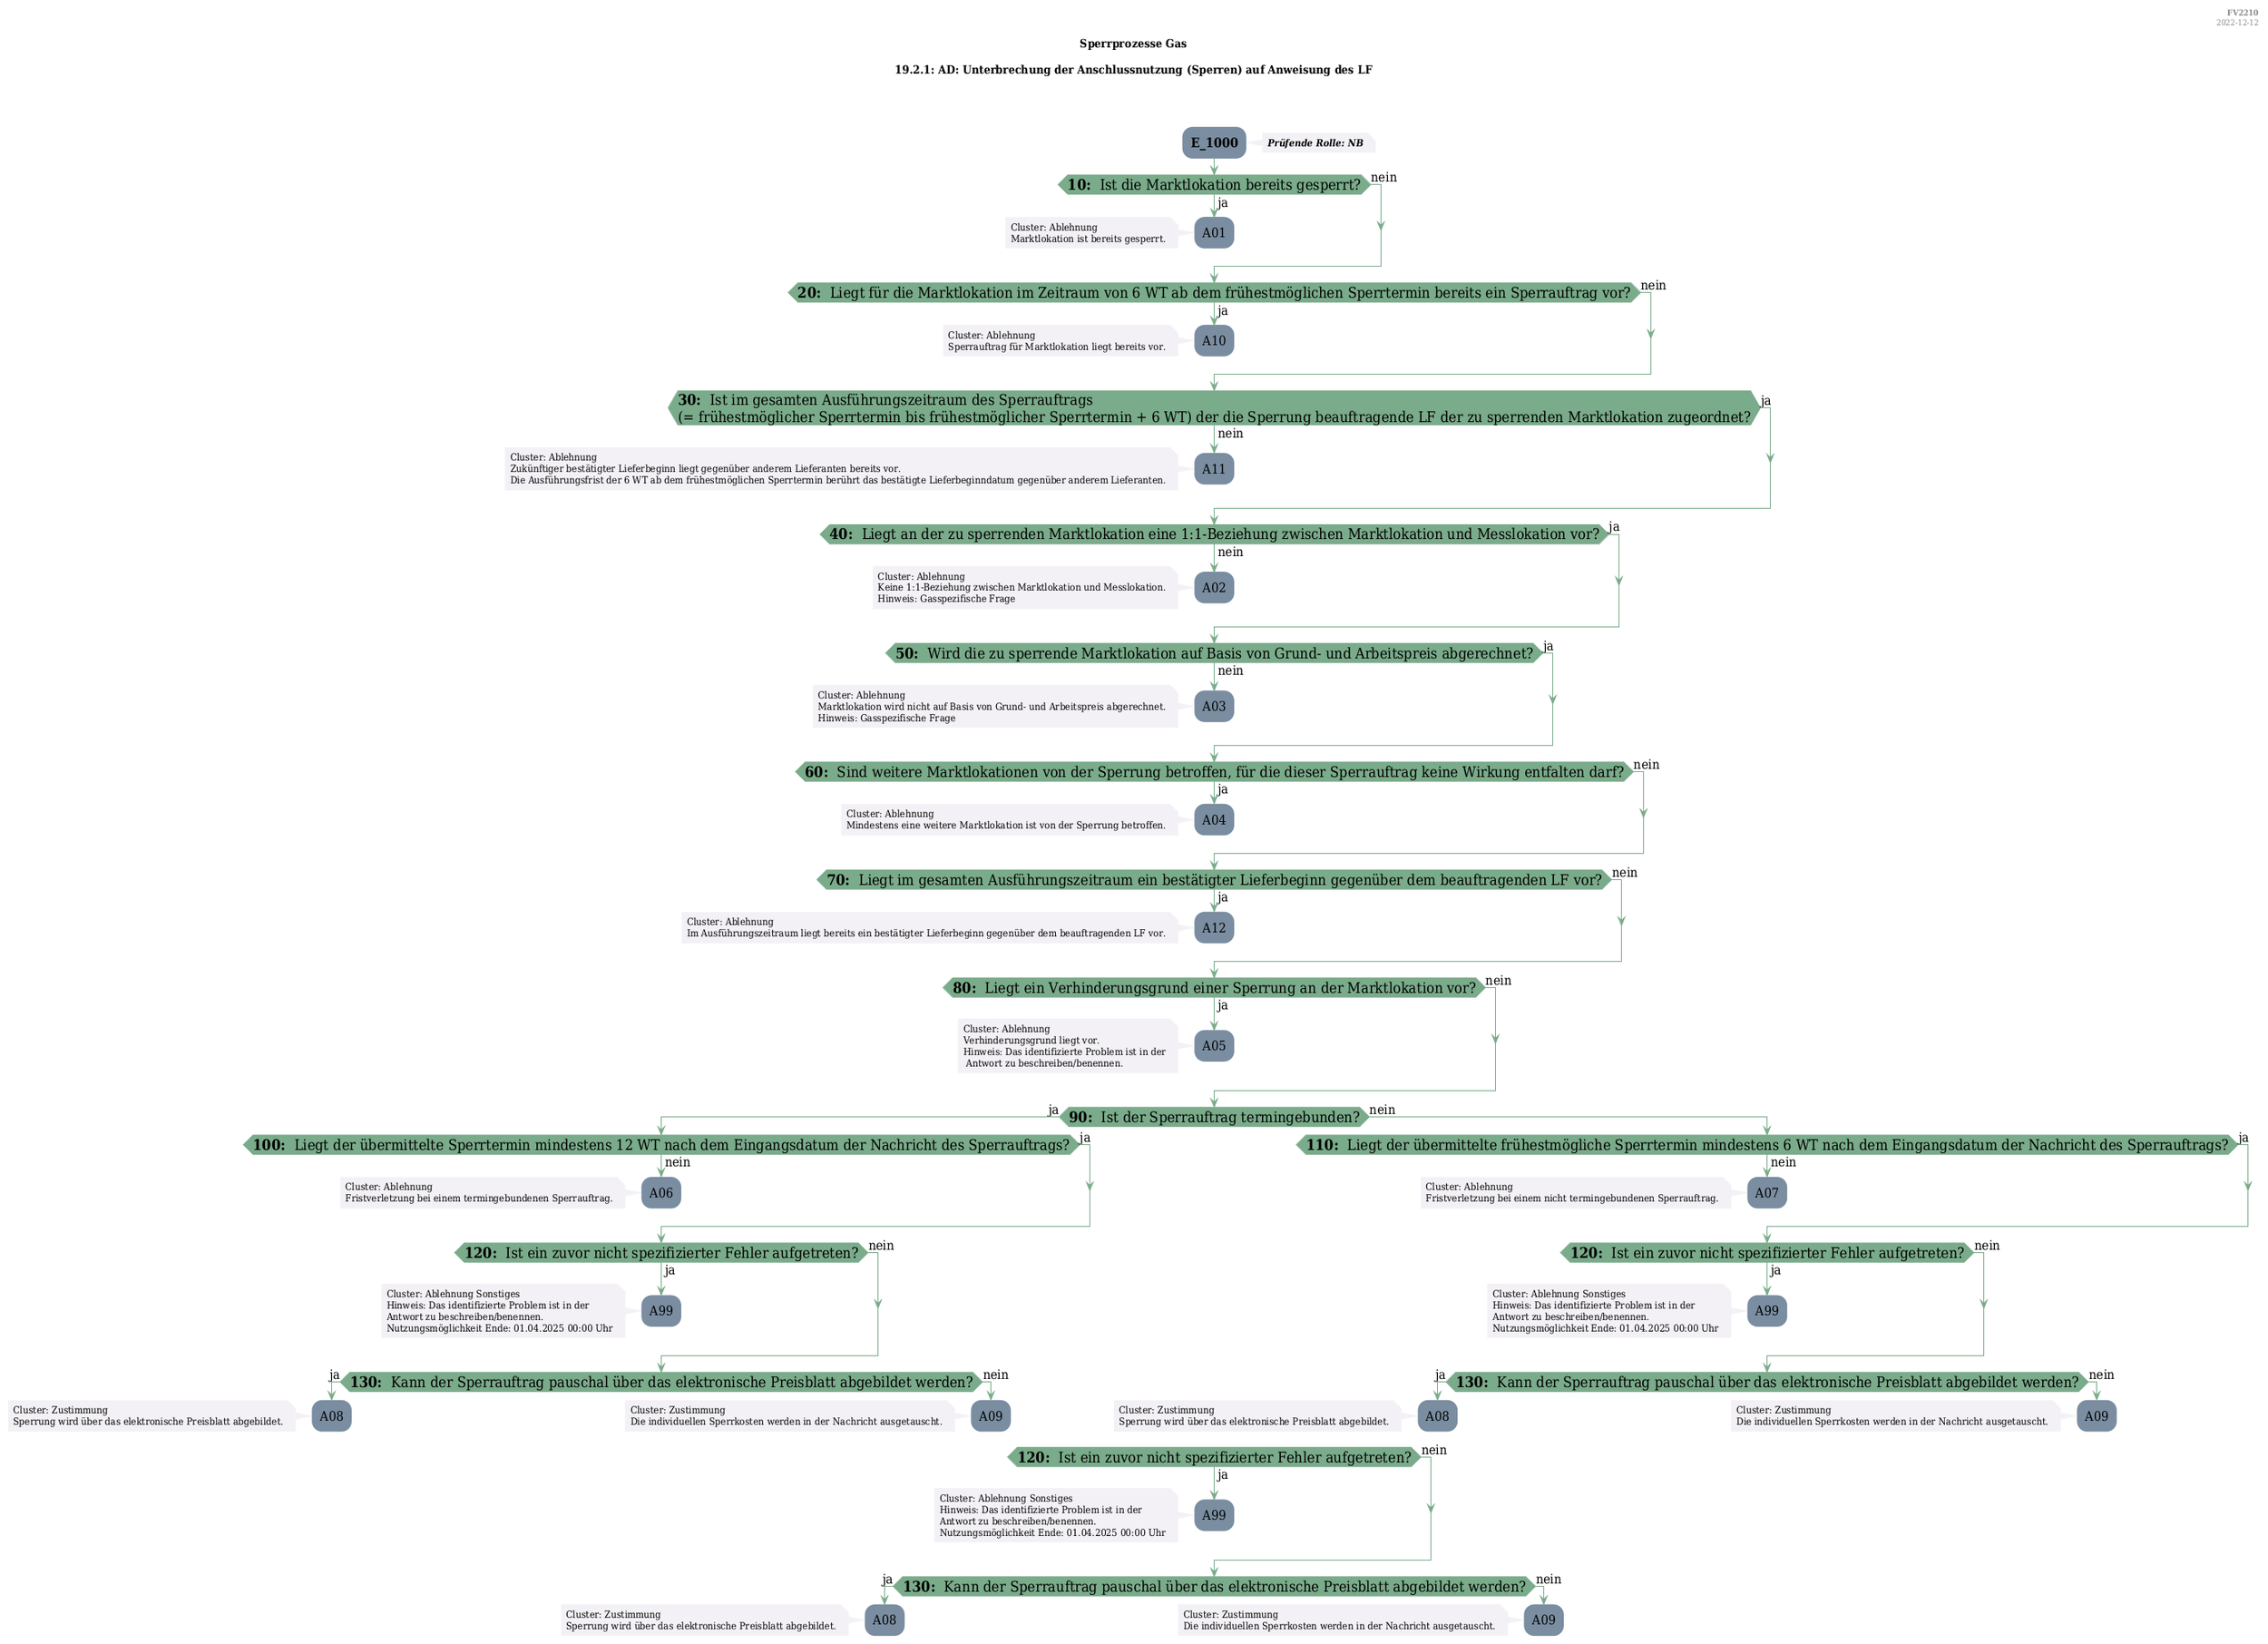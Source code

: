 @startuml
skinparam Shadowing false
skinparam NoteBorderColor #f3f1f6
skinparam NoteBackgroundColor #f3f1f6
skinparam NoteFontSize 12
skinparam ActivityBorderColor none
skinparam ActivityBackgroundColor #7a8da1
skinparam ActivityFontSize 16
skinparam ArrowColor #7aab8a
skinparam ArrowFontSize 16
skinparam ActivityDiamondBackgroundColor #7aab8a
skinparam ActivityDiamondBorderColor #7aab8a
skinparam ActivityDiamondFontSize 18
skinparam defaultFontName DejaVu Serif Condensed
skinparam ActivityEndColor #669580

header
<b>FV2210
2022-12-12
endheader

title
Sperrprozesse Gas

19.2.1: AD: Unterbrechung der Anschlussnutzung (Sperren) auf Anweisung des LF



end title
:<b>E_1000</b>;
note right
<b><i>Prüfende Rolle: NB
end note

if (<b>10: </b> Ist die Marktlokation bereits gesperrt?) then (ja)
    :A01;
    note left
        Cluster: Ablehnung
        Marktlokation ist bereits gesperrt.
    endnote
    kill;
else (nein)
endif
if (<b>20: </b> Liegt für die Marktlokation im Zeitraum von 6 WT ab dem frühestmöglichen Sperrtermin bereits ein Sperrauftrag vor?) then (ja)
    :A10;
    note left
        Cluster: Ablehnung
        Sperrauftrag für Marktlokation liegt bereits vor.
    endnote
    kill;
else (nein)
endif
if (<b>30: </b> Ist im gesamten Ausführungszeitraum des Sperrauftrags 
(= frühestmöglicher Sperrtermin bis frühestmöglicher Sperrtermin + 6 WT&#41; der die Sperrung beauftragende LF der zu sperrenden Marktlokation zugeordnet?) then (ja)
else (nein)
    :A11;
    note left
        Cluster: Ablehnung
        Zukünftiger bestätigter Lieferbeginn liegt gegenüber anderem Lieferanten bereits vor.
        Die Ausführungsfrist der 6 WT ab dem frühestmöglichen Sperrtermin berührt das bestätigte Lieferbeginndatum gegenüber anderem Lieferanten.
    endnote
    kill;
endif
if (<b>40: </b> Liegt an der zu sperrenden Marktlokation eine 1:1-Beziehung zwischen Marktlokation und Messlokation vor?) then (ja)
else (nein)
    :A02;
    note left
        Cluster: Ablehnung
        Keine 1:1-Beziehung zwischen Marktlokation und Messlokation.
        Hinweis: Gasspezifische Frage
    endnote
    kill;
endif
if (<b>50: </b> Wird die zu sperrende Marktlokation auf Basis von Grund- und Arbeitspreis abgerechnet?) then (ja)
else (nein)
    :A03;
    note left
        Cluster: Ablehnung
        Marktlokation wird nicht auf Basis von Grund- und Arbeitspreis abgerechnet.
        Hinweis: Gasspezifische Frage
    endnote
    kill;
endif
if (<b>60: </b> Sind weitere Marktlokationen von der Sperrung betroffen, für die dieser Sperrauftrag keine Wirkung entfalten darf?) then (ja)
    :A04;
    note left
        Cluster: Ablehnung
        Mindestens eine weitere Marktlokation ist von der Sperrung betroffen.
    endnote
    kill;
else (nein)
endif
if (<b>70: </b> Liegt im gesamten Ausführungszeitraum ein bestätigter Lieferbeginn gegenüber dem beauftragenden LF vor?) then (ja)
    :A12;
    note left
        Cluster: Ablehnung
        Im Ausführungszeitraum liegt bereits ein bestätigter Lieferbeginn gegenüber dem beauftragenden LF vor.
    endnote
    kill;
else (nein)
endif
if (<b>80: </b> Liegt ein Verhinderungsgrund einer Sperrung an der Marktlokation vor?) then (ja)
    :A05;
    note left
        Cluster: Ablehnung
        Verhinderungsgrund liegt vor.
        Hinweis: Das identifizierte Problem ist in der
         Antwort zu beschreiben/benennen.
    endnote
    kill;
else (nein)
endif
if (<b>90: </b> Ist der Sperrauftrag termingebunden?) then (ja)
    if (<b>100: </b> Liegt der übermittelte Sperrtermin mindestens 12 WT nach dem Eingangsdatum der Nachricht des Sperrauftrags?) then (ja)
    else (nein)
        :A06;
        note left
            Cluster: Ablehnung
            Fristverletzung bei einem termingebundenen Sperrauftrag.
        endnote
        kill;
    endif
    if (<b>120: </b> Ist ein zuvor nicht spezifizierter Fehler aufgetreten?) then (ja)
        :A99;
        note left
            Cluster: Ablehnung Sonstiges
            Hinweis: Das identifizierte Problem ist in der 
            Antwort zu beschreiben/benennen.
            Nutzungsmöglichkeit Ende: 01.04.2025 00:00 Uhr
        endnote
        kill;
    else (nein)
    endif
    if (<b>130: </b> Kann der Sperrauftrag pauschal über das elektronische Preisblatt abgebildet werden?) then (ja)
        :A08;
        note left
            Cluster: Zustimmung
            Sperrung wird über das elektronische Preisblatt abgebildet.
        endnote
        kill;
    else (nein)
        :A09;
        note left
            Cluster: Zustimmung
            Die individuellen Sperrkosten werden in der Nachricht ausgetauscht.
        endnote
        kill;
    endif
else (nein)
    if (<b>110: </b> Liegt der übermittelte frühestmögliche Sperrtermin mindestens 6 WT nach dem Eingangsdatum der Nachricht des Sperrauftrags?) then (ja)
    else (nein)
        :A07;
        note left
            Cluster: Ablehnung
            Fristverletzung bei einem nicht termingebundenen Sperrauftrag.
        endnote
        kill;
    endif
    if (<b>120: </b> Ist ein zuvor nicht spezifizierter Fehler aufgetreten?) then (ja)
        :A99;
        note left
            Cluster: Ablehnung Sonstiges
            Hinweis: Das identifizierte Problem ist in der 
            Antwort zu beschreiben/benennen.
            Nutzungsmöglichkeit Ende: 01.04.2025 00:00 Uhr
        endnote
        kill;
    else (nein)
    endif
    if (<b>130: </b> Kann der Sperrauftrag pauschal über das elektronische Preisblatt abgebildet werden?) then (ja)
        :A08;
        note left
            Cluster: Zustimmung
            Sperrung wird über das elektronische Preisblatt abgebildet.
        endnote
        kill;
    else (nein)
        :A09;
        note left
            Cluster: Zustimmung
            Die individuellen Sperrkosten werden in der Nachricht ausgetauscht.
        endnote
        kill;
    endif
endif
if (<b>120: </b> Ist ein zuvor nicht spezifizierter Fehler aufgetreten?) then (ja)
    :A99;
    note left
        Cluster: Ablehnung Sonstiges
        Hinweis: Das identifizierte Problem ist in der 
        Antwort zu beschreiben/benennen.
        Nutzungsmöglichkeit Ende: 01.04.2025 00:00 Uhr
    endnote
    kill;
else (nein)
endif
if (<b>130: </b> Kann der Sperrauftrag pauschal über das elektronische Preisblatt abgebildet werden?) then (ja)
    :A08;
    note left
        Cluster: Zustimmung
        Sperrung wird über das elektronische Preisblatt abgebildet.
    endnote
    kill;
else (nein)
    :A09;
    note left
        Cluster: Zustimmung
        Die individuellen Sperrkosten werden in der Nachricht ausgetauscht.
    endnote
    kill;
endif

@enduml
